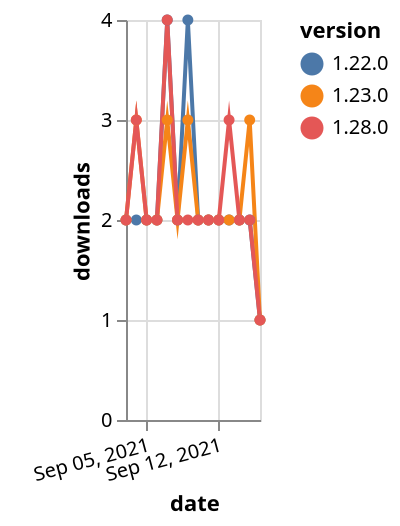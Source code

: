 {"$schema": "https://vega.github.io/schema/vega-lite/v5.json", "description": "A simple bar chart with embedded data.", "data": {"values": [{"date": "2021-09-03", "total": 2996, "delta": 2, "version": "1.22.0"}, {"date": "2021-09-04", "total": 2998, "delta": 2, "version": "1.22.0"}, {"date": "2021-09-05", "total": 3000, "delta": 2, "version": "1.22.0"}, {"date": "2021-09-06", "total": 3002, "delta": 2, "version": "1.22.0"}, {"date": "2021-09-07", "total": 3006, "delta": 4, "version": "1.22.0"}, {"date": "2021-09-08", "total": 3008, "delta": 2, "version": "1.22.0"}, {"date": "2021-09-09", "total": 3012, "delta": 4, "version": "1.22.0"}, {"date": "2021-09-10", "total": 3014, "delta": 2, "version": "1.22.0"}, {"date": "2021-09-11", "total": 3016, "delta": 2, "version": "1.22.0"}, {"date": "2021-09-12", "total": 3018, "delta": 2, "version": "1.22.0"}, {"date": "2021-09-13", "total": 3020, "delta": 2, "version": "1.22.0"}, {"date": "2021-09-14", "total": 3022, "delta": 2, "version": "1.22.0"}, {"date": "2021-09-15", "total": 3024, "delta": 2, "version": "1.22.0"}, {"date": "2021-09-16", "total": 3025, "delta": 1, "version": "1.22.0"}, {"date": "2021-09-03", "total": 2537, "delta": 2, "version": "1.23.0"}, {"date": "2021-09-04", "total": 2540, "delta": 3, "version": "1.23.0"}, {"date": "2021-09-05", "total": 2542, "delta": 2, "version": "1.23.0"}, {"date": "2021-09-06", "total": 2544, "delta": 2, "version": "1.23.0"}, {"date": "2021-09-07", "total": 2547, "delta": 3, "version": "1.23.0"}, {"date": "2021-09-08", "total": 2549, "delta": 2, "version": "1.23.0"}, {"date": "2021-09-09", "total": 2552, "delta": 3, "version": "1.23.0"}, {"date": "2021-09-10", "total": 2554, "delta": 2, "version": "1.23.0"}, {"date": "2021-09-11", "total": 2556, "delta": 2, "version": "1.23.0"}, {"date": "2021-09-12", "total": 2558, "delta": 2, "version": "1.23.0"}, {"date": "2021-09-13", "total": 2560, "delta": 2, "version": "1.23.0"}, {"date": "2021-09-14", "total": 2562, "delta": 2, "version": "1.23.0"}, {"date": "2021-09-15", "total": 2565, "delta": 3, "version": "1.23.0"}, {"date": "2021-09-16", "total": 2566, "delta": 1, "version": "1.23.0"}, {"date": "2021-09-03", "total": 2387, "delta": 2, "version": "1.28.0"}, {"date": "2021-09-04", "total": 2390, "delta": 3, "version": "1.28.0"}, {"date": "2021-09-05", "total": 2392, "delta": 2, "version": "1.28.0"}, {"date": "2021-09-06", "total": 2394, "delta": 2, "version": "1.28.0"}, {"date": "2021-09-07", "total": 2398, "delta": 4, "version": "1.28.0"}, {"date": "2021-09-08", "total": 2400, "delta": 2, "version": "1.28.0"}, {"date": "2021-09-09", "total": 2402, "delta": 2, "version": "1.28.0"}, {"date": "2021-09-10", "total": 2404, "delta": 2, "version": "1.28.0"}, {"date": "2021-09-11", "total": 2406, "delta": 2, "version": "1.28.0"}, {"date": "2021-09-12", "total": 2408, "delta": 2, "version": "1.28.0"}, {"date": "2021-09-13", "total": 2411, "delta": 3, "version": "1.28.0"}, {"date": "2021-09-14", "total": 2413, "delta": 2, "version": "1.28.0"}, {"date": "2021-09-15", "total": 2415, "delta": 2, "version": "1.28.0"}, {"date": "2021-09-16", "total": 2416, "delta": 1, "version": "1.28.0"}]}, "width": "container", "mark": {"type": "line", "point": {"filled": true}}, "encoding": {"x": {"field": "date", "type": "temporal", "timeUnit": "yearmonthdate", "title": "date", "axis": {"labelAngle": -15}}, "y": {"field": "delta", "type": "quantitative", "title": "downloads"}, "color": {"field": "version", "type": "nominal"}, "tooltip": {"field": "delta"}}}